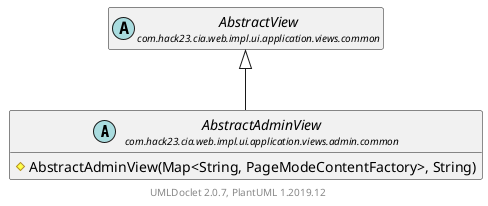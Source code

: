 @startuml
    set namespaceSeparator none
    hide empty fields
    hide empty methods

    abstract class "<size:14>AbstractAdminView\n<size:10>com.hack23.cia.web.impl.ui.application.views.admin.common" as com.hack23.cia.web.impl.ui.application.views.admin.common.AbstractAdminView [[AbstractAdminView.html]] {
        #AbstractAdminView(Map<String, PageModeContentFactory>, String)
    }

    abstract class "<size:14>AbstractView\n<size:10>com.hack23.cia.web.impl.ui.application.views.common" as com.hack23.cia.web.impl.ui.application.views.common.AbstractView [[../../common/AbstractView.html]]

    com.hack23.cia.web.impl.ui.application.views.common.AbstractView <|-- com.hack23.cia.web.impl.ui.application.views.admin.common.AbstractAdminView

    center footer UMLDoclet 2.0.7, PlantUML 1.2019.12
@enduml
